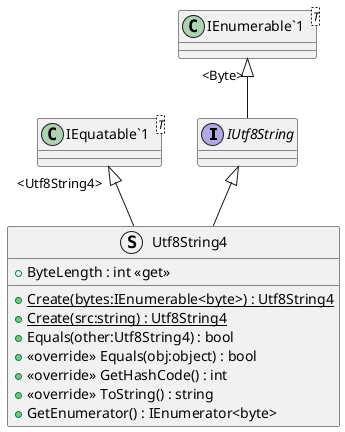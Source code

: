@startuml
interface IUtf8String {
}
struct Utf8String4 {
    + ByteLength : int <<get>>
    + {static} Create(bytes:IEnumerable<byte>) : Utf8String4
    + {static} Create(src:string) : Utf8String4
    + Equals(other:Utf8String4) : bool
    + <<override>> Equals(obj:object) : bool
    + <<override>> GetHashCode() : int
    + <<override>> ToString() : string
    + GetEnumerator() : IEnumerator<byte>
}
class "IEnumerable`1"<T> {
}
class "IEquatable`1"<T> {
}
"IEnumerable`1" "<Byte>" <|-- IUtf8String
"IEquatable`1" "<Utf8String4>" <|-- Utf8String4
IUtf8String <|-- Utf8String4
@enduml
